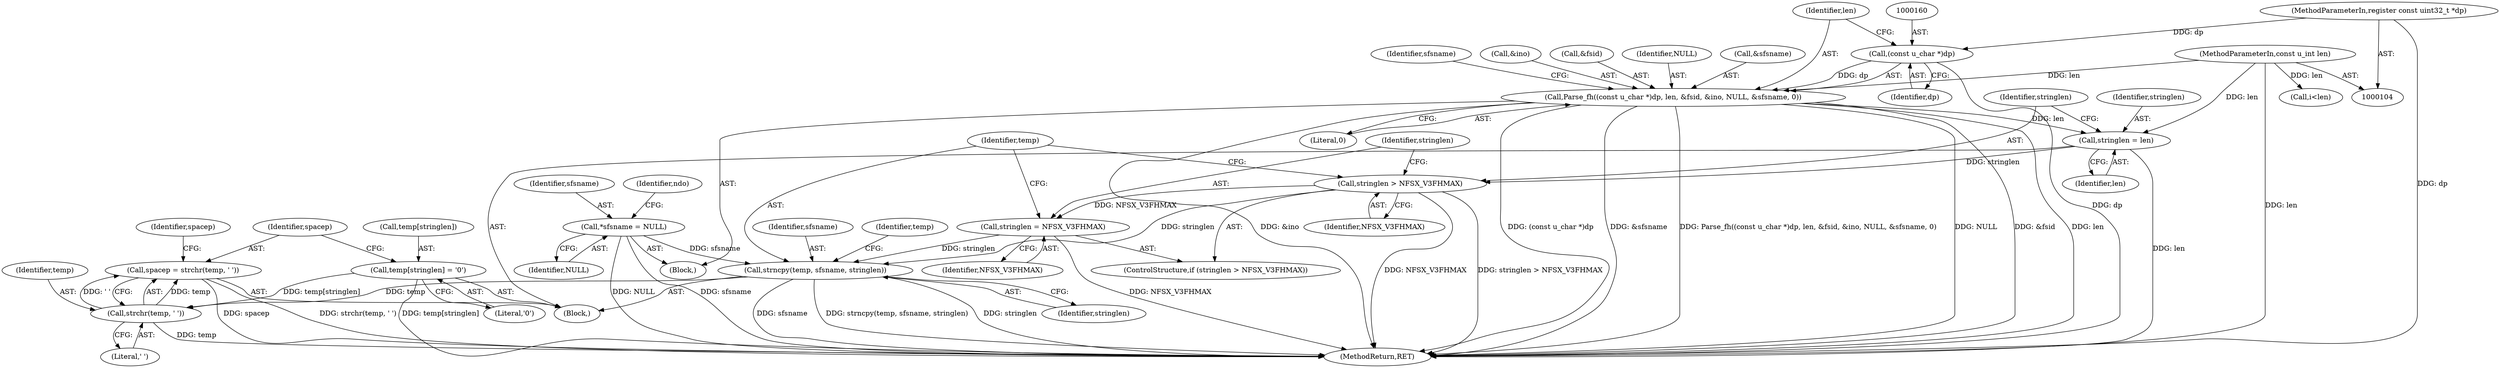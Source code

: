 digraph "0_tcpdump_7a923447fd49a069a0fd3b6c3547438ab5ee2123@API" {
"1000195" [label="(Call,spacep = strchr(temp, ' '))"];
"1000197" [label="(Call,strchr(temp, ' '))"];
"1000186" [label="(Call,strncpy(temp, sfsname, stringlen))"];
"1000112" [label="(Call,*sfsname = NULL)"];
"1000183" [label="(Call,stringlen = NFSX_V3FHMAX)"];
"1000180" [label="(Call,stringlen > NFSX_V3FHMAX)"];
"1000176" [label="(Call,stringlen = len)"];
"1000158" [label="(Call,Parse_fh((const u_char *)dp, len, &fsid, &ino, NULL, &sfsname, 0))"];
"1000159" [label="(Call,(const u_char *)dp)"];
"1000106" [label="(MethodParameterIn,register const uint32_t *dp)"];
"1000107" [label="(MethodParameterIn,const u_int len)"];
"1000190" [label="(Call,temp[stringlen] = '\0')"];
"1000180" [label="(Call,stringlen > NFSX_V3FHMAX)"];
"1000190" [label="(Call,temp[stringlen] = '\0')"];
"1000188" [label="(Identifier,sfsname)"];
"1000112" [label="(Call,*sfsname = NULL)"];
"1000170" [label="(Literal,0)"];
"1000107" [label="(MethodParameterIn,const u_int len)"];
"1000192" [label="(Identifier,temp)"];
"1000158" [label="(Call,Parse_fh((const u_char *)dp, len, &fsid, &ino, NULL, &sfsname, 0))"];
"1000255" [label="(MethodReturn,RET)"];
"1000187" [label="(Identifier,temp)"];
"1000183" [label="(Call,stringlen = NFSX_V3FHMAX)"];
"1000114" [label="(Identifier,NULL)"];
"1000178" [label="(Identifier,len)"];
"1000159" [label="(Call,(const u_char *)dp)"];
"1000199" [label="(Literal,' ')"];
"1000184" [label="(Identifier,stringlen)"];
"1000194" [label="(Literal,'\0')"];
"1000186" [label="(Call,strncpy(temp, sfsname, stringlen))"];
"1000113" [label="(Identifier,sfsname)"];
"1000181" [label="(Identifier,stringlen)"];
"1000185" [label="(Identifier,NFSX_V3FHMAX)"];
"1000196" [label="(Identifier,spacep)"];
"1000134" [label="(Call,i<len)"];
"1000162" [label="(Identifier,len)"];
"1000189" [label="(Identifier,stringlen)"];
"1000176" [label="(Call,stringlen = len)"];
"1000118" [label="(Identifier,ndo)"];
"1000108" [label="(Block,)"];
"1000172" [label="(Identifier,sfsname)"];
"1000165" [label="(Call,&ino)"];
"1000195" [label="(Call,spacep = strchr(temp, ' '))"];
"1000173" [label="(Block,)"];
"1000163" [label="(Call,&fsid)"];
"1000161" [label="(Identifier,dp)"];
"1000182" [label="(Identifier,NFSX_V3FHMAX)"];
"1000106" [label="(MethodParameterIn,register const uint32_t *dp)"];
"1000201" [label="(Identifier,spacep)"];
"1000198" [label="(Identifier,temp)"];
"1000167" [label="(Identifier,NULL)"];
"1000191" [label="(Call,temp[stringlen])"];
"1000179" [label="(ControlStructure,if (stringlen > NFSX_V3FHMAX))"];
"1000177" [label="(Identifier,stringlen)"];
"1000197" [label="(Call,strchr(temp, ' '))"];
"1000168" [label="(Call,&sfsname)"];
"1000195" -> "1000173"  [label="AST: "];
"1000195" -> "1000197"  [label="CFG: "];
"1000196" -> "1000195"  [label="AST: "];
"1000197" -> "1000195"  [label="AST: "];
"1000201" -> "1000195"  [label="CFG: "];
"1000195" -> "1000255"  [label="DDG: strchr(temp, ' ')"];
"1000195" -> "1000255"  [label="DDG: spacep"];
"1000197" -> "1000195"  [label="DDG: temp"];
"1000197" -> "1000195"  [label="DDG: ' '"];
"1000197" -> "1000199"  [label="CFG: "];
"1000198" -> "1000197"  [label="AST: "];
"1000199" -> "1000197"  [label="AST: "];
"1000197" -> "1000255"  [label="DDG: temp"];
"1000186" -> "1000197"  [label="DDG: temp"];
"1000190" -> "1000197"  [label="DDG: temp[stringlen]"];
"1000186" -> "1000173"  [label="AST: "];
"1000186" -> "1000189"  [label="CFG: "];
"1000187" -> "1000186"  [label="AST: "];
"1000188" -> "1000186"  [label="AST: "];
"1000189" -> "1000186"  [label="AST: "];
"1000192" -> "1000186"  [label="CFG: "];
"1000186" -> "1000255"  [label="DDG: sfsname"];
"1000186" -> "1000255"  [label="DDG: strncpy(temp, sfsname, stringlen)"];
"1000186" -> "1000255"  [label="DDG: stringlen"];
"1000112" -> "1000186"  [label="DDG: sfsname"];
"1000183" -> "1000186"  [label="DDG: stringlen"];
"1000180" -> "1000186"  [label="DDG: stringlen"];
"1000112" -> "1000108"  [label="AST: "];
"1000112" -> "1000114"  [label="CFG: "];
"1000113" -> "1000112"  [label="AST: "];
"1000114" -> "1000112"  [label="AST: "];
"1000118" -> "1000112"  [label="CFG: "];
"1000112" -> "1000255"  [label="DDG: NULL"];
"1000112" -> "1000255"  [label="DDG: sfsname"];
"1000183" -> "1000179"  [label="AST: "];
"1000183" -> "1000185"  [label="CFG: "];
"1000184" -> "1000183"  [label="AST: "];
"1000185" -> "1000183"  [label="AST: "];
"1000187" -> "1000183"  [label="CFG: "];
"1000183" -> "1000255"  [label="DDG: NFSX_V3FHMAX"];
"1000180" -> "1000183"  [label="DDG: NFSX_V3FHMAX"];
"1000180" -> "1000179"  [label="AST: "];
"1000180" -> "1000182"  [label="CFG: "];
"1000181" -> "1000180"  [label="AST: "];
"1000182" -> "1000180"  [label="AST: "];
"1000184" -> "1000180"  [label="CFG: "];
"1000187" -> "1000180"  [label="CFG: "];
"1000180" -> "1000255"  [label="DDG: NFSX_V3FHMAX"];
"1000180" -> "1000255"  [label="DDG: stringlen > NFSX_V3FHMAX"];
"1000176" -> "1000180"  [label="DDG: stringlen"];
"1000176" -> "1000173"  [label="AST: "];
"1000176" -> "1000178"  [label="CFG: "];
"1000177" -> "1000176"  [label="AST: "];
"1000178" -> "1000176"  [label="AST: "];
"1000181" -> "1000176"  [label="CFG: "];
"1000176" -> "1000255"  [label="DDG: len"];
"1000158" -> "1000176"  [label="DDG: len"];
"1000107" -> "1000176"  [label="DDG: len"];
"1000158" -> "1000108"  [label="AST: "];
"1000158" -> "1000170"  [label="CFG: "];
"1000159" -> "1000158"  [label="AST: "];
"1000162" -> "1000158"  [label="AST: "];
"1000163" -> "1000158"  [label="AST: "];
"1000165" -> "1000158"  [label="AST: "];
"1000167" -> "1000158"  [label="AST: "];
"1000168" -> "1000158"  [label="AST: "];
"1000170" -> "1000158"  [label="AST: "];
"1000172" -> "1000158"  [label="CFG: "];
"1000158" -> "1000255"  [label="DDG: (const u_char *)dp"];
"1000158" -> "1000255"  [label="DDG: &sfsname"];
"1000158" -> "1000255"  [label="DDG: Parse_fh((const u_char *)dp, len, &fsid, &ino, NULL, &sfsname, 0)"];
"1000158" -> "1000255"  [label="DDG: NULL"];
"1000158" -> "1000255"  [label="DDG: &fsid"];
"1000158" -> "1000255"  [label="DDG: len"];
"1000158" -> "1000255"  [label="DDG: &ino"];
"1000159" -> "1000158"  [label="DDG: dp"];
"1000107" -> "1000158"  [label="DDG: len"];
"1000159" -> "1000161"  [label="CFG: "];
"1000160" -> "1000159"  [label="AST: "];
"1000161" -> "1000159"  [label="AST: "];
"1000162" -> "1000159"  [label="CFG: "];
"1000159" -> "1000255"  [label="DDG: dp"];
"1000106" -> "1000159"  [label="DDG: dp"];
"1000106" -> "1000104"  [label="AST: "];
"1000106" -> "1000255"  [label="DDG: dp"];
"1000107" -> "1000104"  [label="AST: "];
"1000107" -> "1000255"  [label="DDG: len"];
"1000107" -> "1000134"  [label="DDG: len"];
"1000190" -> "1000173"  [label="AST: "];
"1000190" -> "1000194"  [label="CFG: "];
"1000191" -> "1000190"  [label="AST: "];
"1000194" -> "1000190"  [label="AST: "];
"1000196" -> "1000190"  [label="CFG: "];
"1000190" -> "1000255"  [label="DDG: temp[stringlen]"];
}
